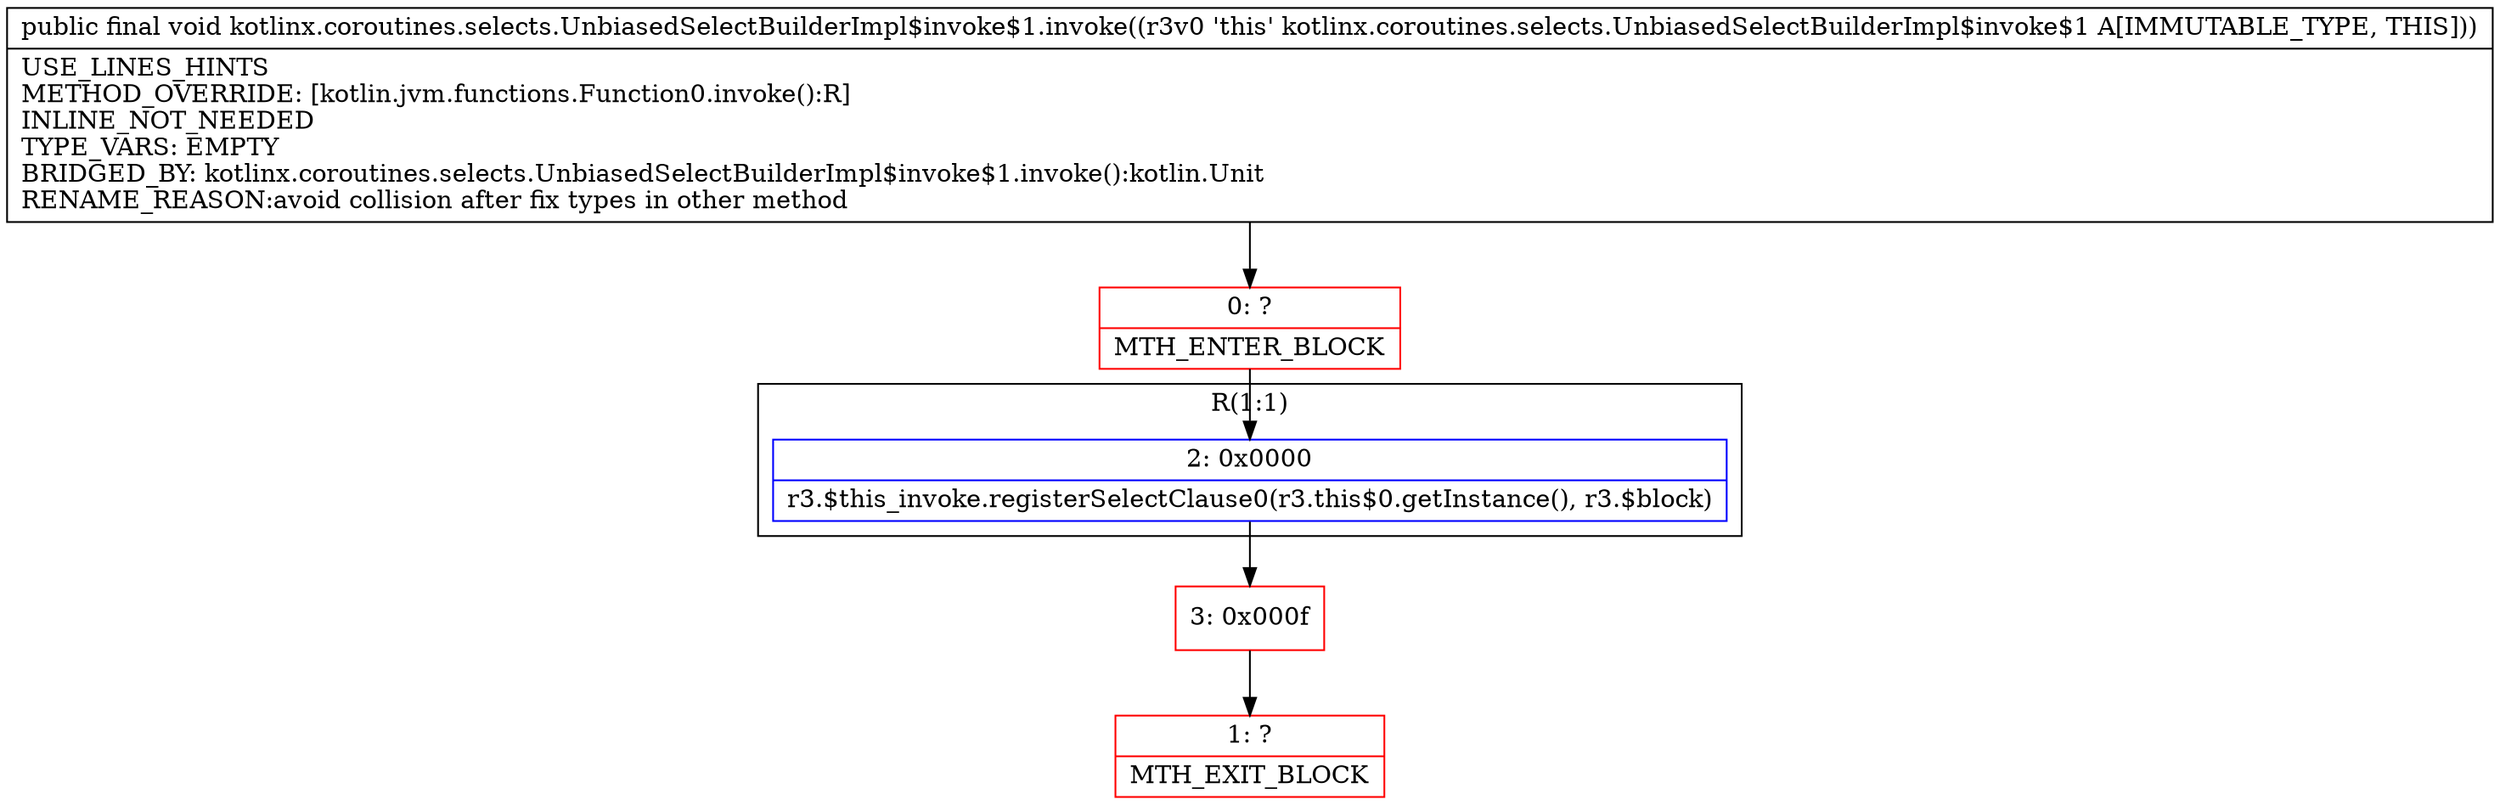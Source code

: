 digraph "CFG forkotlinx.coroutines.selects.UnbiasedSelectBuilderImpl$invoke$1.invoke()V" {
subgraph cluster_Region_125302645 {
label = "R(1:1)";
node [shape=record,color=blue];
Node_2 [shape=record,label="{2\:\ 0x0000|r3.$this_invoke.registerSelectClause0(r3.this$0.getInstance(), r3.$block)\l}"];
}
Node_0 [shape=record,color=red,label="{0\:\ ?|MTH_ENTER_BLOCK\l}"];
Node_3 [shape=record,color=red,label="{3\:\ 0x000f}"];
Node_1 [shape=record,color=red,label="{1\:\ ?|MTH_EXIT_BLOCK\l}"];
MethodNode[shape=record,label="{public final void kotlinx.coroutines.selects.UnbiasedSelectBuilderImpl$invoke$1.invoke((r3v0 'this' kotlinx.coroutines.selects.UnbiasedSelectBuilderImpl$invoke$1 A[IMMUTABLE_TYPE, THIS]))  | USE_LINES_HINTS\lMETHOD_OVERRIDE: [kotlin.jvm.functions.Function0.invoke():R]\lINLINE_NOT_NEEDED\lTYPE_VARS: EMPTY\lBRIDGED_BY: kotlinx.coroutines.selects.UnbiasedSelectBuilderImpl$invoke$1.invoke():kotlin.Unit\lRENAME_REASON:avoid collision after fix types in other method\l}"];
MethodNode -> Node_0;Node_2 -> Node_3;
Node_0 -> Node_2;
Node_3 -> Node_1;
}

